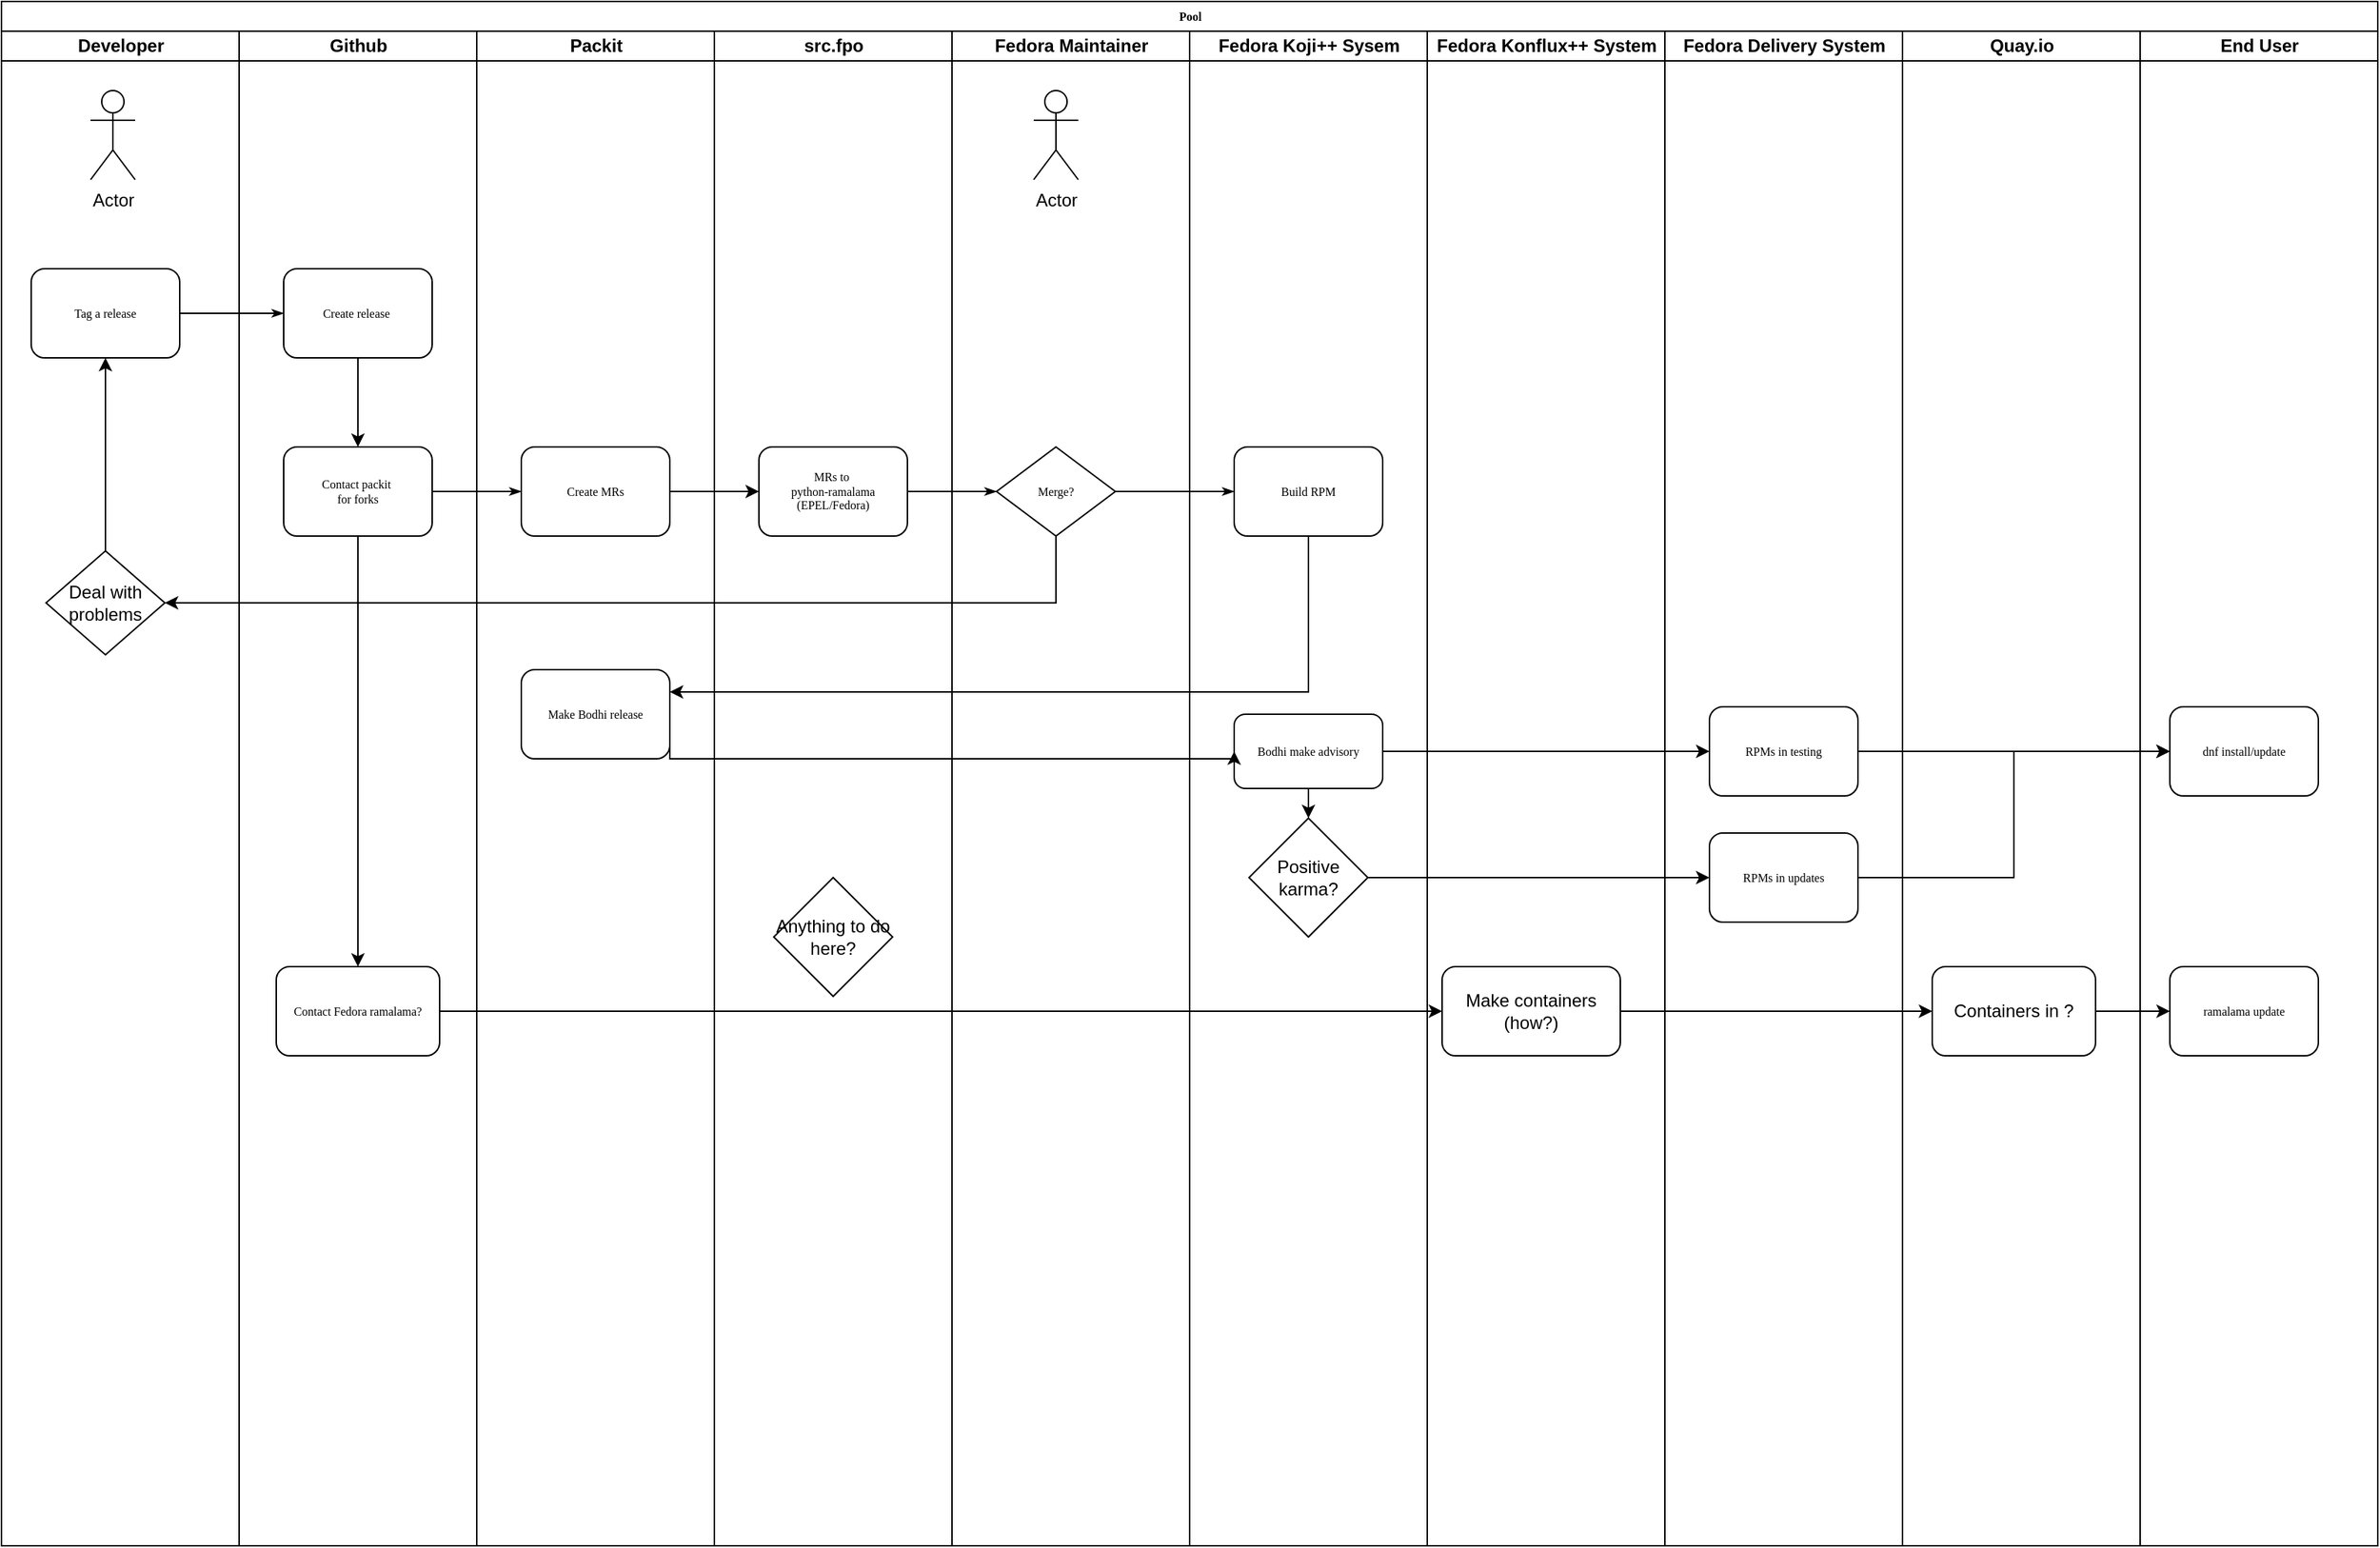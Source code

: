 <mxfile version="26.1.0">
  <diagram name="Page-1" id="74e2e168-ea6b-b213-b513-2b3c1d86103e">
    <mxGraphModel dx="1000" dy="613" grid="1" gridSize="10" guides="1" tooltips="1" connect="1" arrows="1" fold="1" page="1" pageScale="1" pageWidth="1100" pageHeight="850" background="none" math="0" shadow="0">
      <root>
        <mxCell id="0" />
        <mxCell id="1" parent="0" />
        <mxCell id="77e6c97f196da883-1" value="Pool" style="swimlane;html=1;childLayout=stackLayout;startSize=20;rounded=0;shadow=0;labelBackgroundColor=none;strokeWidth=1;fontFamily=Verdana;fontSize=8;align=center;" parent="1" vertex="1">
          <mxGeometry x="70" y="40" width="1600" height="1040" as="geometry" />
        </mxCell>
        <mxCell id="77e6c97f196da883-2" value="Developer" style="swimlane;html=1;startSize=20;" parent="77e6c97f196da883-1" vertex="1">
          <mxGeometry y="20" width="160" height="1020" as="geometry" />
        </mxCell>
        <mxCell id="77e6c97f196da883-8" value="Tag a release" style="rounded=1;whiteSpace=wrap;html=1;shadow=0;labelBackgroundColor=none;strokeWidth=1;fontFamily=Verdana;fontSize=8;align=center;" parent="77e6c97f196da883-2" vertex="1">
          <mxGeometry x="20" y="160" width="100" height="60" as="geometry" />
        </mxCell>
        <mxCell id="T4m-lKm9hitmyTdmc8eZ-14" style="edgeStyle=orthogonalEdgeStyle;rounded=0;orthogonalLoop=1;jettySize=auto;html=1;exitX=0.5;exitY=0;exitDx=0;exitDy=0;entryX=0.5;entryY=1;entryDx=0;entryDy=0;" edge="1" parent="77e6c97f196da883-2" source="T4m-lKm9hitmyTdmc8eZ-13" target="77e6c97f196da883-8">
          <mxGeometry relative="1" as="geometry" />
        </mxCell>
        <mxCell id="T4m-lKm9hitmyTdmc8eZ-13" value="Deal with problems" style="rhombus;whiteSpace=wrap;html=1;" vertex="1" parent="77e6c97f196da883-2">
          <mxGeometry x="30" y="350" width="80" height="70" as="geometry" />
        </mxCell>
        <mxCell id="T4m-lKm9hitmyTdmc8eZ-34" value="Actor" style="shape=umlActor;verticalLabelPosition=bottom;verticalAlign=top;html=1;outlineConnect=0;" vertex="1" parent="77e6c97f196da883-2">
          <mxGeometry x="60" y="40" width="30" height="60" as="geometry" />
        </mxCell>
        <mxCell id="77e6c97f196da883-26" style="edgeStyle=orthogonalEdgeStyle;rounded=1;html=1;labelBackgroundColor=none;startArrow=none;startFill=0;startSize=5;endArrow=classicThin;endFill=1;endSize=5;jettySize=auto;orthogonalLoop=1;strokeWidth=1;fontFamily=Verdana;fontSize=8" parent="77e6c97f196da883-1" source="77e6c97f196da883-8" target="77e6c97f196da883-11" edge="1">
          <mxGeometry relative="1" as="geometry" />
        </mxCell>
        <mxCell id="77e6c97f196da883-28" style="edgeStyle=orthogonalEdgeStyle;rounded=1;html=1;labelBackgroundColor=none;startArrow=none;startFill=0;startSize=5;endArrow=classicThin;endFill=1;endSize=5;jettySize=auto;orthogonalLoop=1;strokeWidth=1;fontFamily=Verdana;fontSize=8" parent="77e6c97f196da883-1" source="77e6c97f196da883-9" target="77e6c97f196da883-12" edge="1">
          <mxGeometry relative="1" as="geometry" />
        </mxCell>
        <mxCell id="77e6c97f196da883-3" value="Github" style="swimlane;html=1;startSize=20;" parent="77e6c97f196da883-1" vertex="1">
          <mxGeometry x="160" y="20" width="160" height="1020" as="geometry" />
        </mxCell>
        <mxCell id="T4m-lKm9hitmyTdmc8eZ-12" style="edgeStyle=orthogonalEdgeStyle;rounded=0;orthogonalLoop=1;jettySize=auto;html=1;exitX=0.5;exitY=1;exitDx=0;exitDy=0;entryX=0.5;entryY=0;entryDx=0;entryDy=0;" edge="1" parent="77e6c97f196da883-3" source="77e6c97f196da883-11" target="77e6c97f196da883-9">
          <mxGeometry relative="1" as="geometry" />
        </mxCell>
        <mxCell id="77e6c97f196da883-11" value="Create release&amp;nbsp;" style="rounded=1;whiteSpace=wrap;html=1;shadow=0;labelBackgroundColor=none;strokeWidth=1;fontFamily=Verdana;fontSize=8;align=center;" parent="77e6c97f196da883-3" vertex="1">
          <mxGeometry x="30" y="160" width="100" height="60" as="geometry" />
        </mxCell>
        <mxCell id="T4m-lKm9hitmyTdmc8eZ-26" style="edgeStyle=orthogonalEdgeStyle;rounded=0;orthogonalLoop=1;jettySize=auto;html=1;exitX=0.5;exitY=1;exitDx=0;exitDy=0;entryX=0.5;entryY=0;entryDx=0;entryDy=0;" edge="1" parent="77e6c97f196da883-3" source="77e6c97f196da883-9" target="77e6c97f196da883-24">
          <mxGeometry relative="1" as="geometry">
            <mxPoint x="80" y="620" as="targetPoint" />
          </mxGeometry>
        </mxCell>
        <mxCell id="77e6c97f196da883-9" value="Contact packit&amp;nbsp;&lt;div&gt;for forks&lt;/div&gt;" style="rounded=1;whiteSpace=wrap;html=1;shadow=0;labelBackgroundColor=none;strokeWidth=1;fontFamily=Verdana;fontSize=8;align=center;" parent="77e6c97f196da883-3" vertex="1">
          <mxGeometry x="30" y="280" width="100" height="60" as="geometry" />
        </mxCell>
        <mxCell id="77e6c97f196da883-24" value="Contact Fedora ramalama?" style="rounded=1;whiteSpace=wrap;html=1;shadow=0;labelBackgroundColor=none;strokeWidth=1;fontFamily=Verdana;fontSize=8;align=center;" parent="77e6c97f196da883-3" vertex="1">
          <mxGeometry x="25" y="630" width="110" height="60" as="geometry" />
        </mxCell>
        <mxCell id="77e6c97f196da883-4" value="Packit" style="swimlane;html=1;startSize=20;" parent="77e6c97f196da883-1" vertex="1">
          <mxGeometry x="320" y="20" width="160" height="1020" as="geometry" />
        </mxCell>
        <mxCell id="77e6c97f196da883-12" value="Create MRs" style="rounded=1;whiteSpace=wrap;html=1;shadow=0;labelBackgroundColor=none;strokeWidth=1;fontFamily=Verdana;fontSize=8;align=center;" parent="77e6c97f196da883-4" vertex="1">
          <mxGeometry x="30" y="280" width="100" height="60" as="geometry" />
        </mxCell>
        <mxCell id="77e6c97f196da883-18" value="Make Bodhi release" style="rounded=1;whiteSpace=wrap;html=1;shadow=0;labelBackgroundColor=none;strokeWidth=1;fontFamily=Verdana;fontSize=8;align=center;" parent="77e6c97f196da883-4" vertex="1">
          <mxGeometry x="30" y="430" width="100" height="60" as="geometry" />
        </mxCell>
        <mxCell id="77e6c97f196da883-5" value="src.fpo" style="swimlane;html=1;startSize=20;" parent="77e6c97f196da883-1" vertex="1">
          <mxGeometry x="480" y="20" width="160" height="1020" as="geometry" />
        </mxCell>
        <mxCell id="77e6c97f196da883-15" value="MRs to&amp;nbsp;&lt;div&gt;python-ramalama&lt;/div&gt;&lt;div&gt;(EPEL/Fedora)&lt;/div&gt;" style="rounded=1;whiteSpace=wrap;html=1;shadow=0;labelBackgroundColor=none;strokeWidth=1;fontFamily=Verdana;fontSize=8;align=center;" parent="77e6c97f196da883-5" vertex="1">
          <mxGeometry x="30" y="280" width="100" height="60" as="geometry" />
        </mxCell>
        <mxCell id="T4m-lKm9hitmyTdmc8eZ-35" value="Anything to do here?" style="rhombus;whiteSpace=wrap;html=1;" vertex="1" parent="77e6c97f196da883-5">
          <mxGeometry x="40" y="570" width="80" height="80" as="geometry" />
        </mxCell>
        <mxCell id="77e6c97f196da883-6" value="Fedora Maintainer" style="swimlane;html=1;startSize=20;" parent="77e6c97f196da883-1" vertex="1">
          <mxGeometry x="640" y="20" width="160" height="1020" as="geometry" />
        </mxCell>
        <mxCell id="77e6c97f196da883-16" value="Merge?" style="rhombus;whiteSpace=wrap;html=1;rounded=0;shadow=0;labelBackgroundColor=none;strokeWidth=1;fontFamily=Verdana;fontSize=8;align=center;" parent="77e6c97f196da883-6" vertex="1">
          <mxGeometry x="30" y="280" width="80" height="60" as="geometry" />
        </mxCell>
        <mxCell id="T4m-lKm9hitmyTdmc8eZ-33" value="Actor" style="shape=umlActor;verticalLabelPosition=bottom;verticalAlign=top;html=1;outlineConnect=0;" vertex="1" parent="77e6c97f196da883-6">
          <mxGeometry x="55" y="40" width="30" height="60" as="geometry" />
        </mxCell>
        <mxCell id="77e6c97f196da883-7" value="Fedora Koji++ Sysem" style="swimlane;html=1;startSize=20;" parent="77e6c97f196da883-1" vertex="1">
          <mxGeometry x="800" y="20" width="160" height="1020" as="geometry" />
        </mxCell>
        <mxCell id="77e6c97f196da883-17" value="Build RPM" style="rounded=1;whiteSpace=wrap;html=1;shadow=0;labelBackgroundColor=none;strokeWidth=1;fontFamily=Verdana;fontSize=8;align=center;" parent="77e6c97f196da883-7" vertex="1">
          <mxGeometry x="30" y="280" width="100" height="60" as="geometry" />
        </mxCell>
        <mxCell id="T4m-lKm9hitmyTdmc8eZ-23" style="edgeStyle=orthogonalEdgeStyle;rounded=0;orthogonalLoop=1;jettySize=auto;html=1;exitX=0.5;exitY=1;exitDx=0;exitDy=0;entryX=0.5;entryY=0;entryDx=0;entryDy=0;" edge="1" parent="77e6c97f196da883-7" source="T4m-lKm9hitmyTdmc8eZ-3" target="T4m-lKm9hitmyTdmc8eZ-22">
          <mxGeometry relative="1" as="geometry" />
        </mxCell>
        <mxCell id="T4m-lKm9hitmyTdmc8eZ-3" value="Bodhi make advisory" style="rounded=1;whiteSpace=wrap;html=1;shadow=0;labelBackgroundColor=none;strokeWidth=1;fontFamily=Verdana;fontSize=8;align=center;" vertex="1" parent="77e6c97f196da883-7">
          <mxGeometry x="30" y="460" width="100" height="50" as="geometry" />
        </mxCell>
        <mxCell id="T4m-lKm9hitmyTdmc8eZ-22" value="Positive karma?" style="rhombus;whiteSpace=wrap;html=1;" vertex="1" parent="77e6c97f196da883-7">
          <mxGeometry x="40" y="530" width="80" height="80" as="geometry" />
        </mxCell>
        <mxCell id="T4m-lKm9hitmyTdmc8eZ-1" style="edgeStyle=orthogonalEdgeStyle;rounded=0;orthogonalLoop=1;jettySize=auto;html=1;exitX=1;exitY=0.5;exitDx=0;exitDy=0;entryX=0;entryY=0.5;entryDx=0;entryDy=0;" edge="1" parent="77e6c97f196da883-1" source="77e6c97f196da883-12" target="77e6c97f196da883-15">
          <mxGeometry relative="1" as="geometry" />
        </mxCell>
        <mxCell id="77e6c97f196da883-34" style="edgeStyle=orthogonalEdgeStyle;rounded=1;html=1;labelBackgroundColor=none;startArrow=none;startFill=0;startSize=5;endArrow=classicThin;endFill=1;endSize=5;jettySize=auto;orthogonalLoop=1;strokeColor=#000000;strokeWidth=1;fontFamily=Verdana;fontSize=8;fontColor=#000000;" parent="77e6c97f196da883-1" source="77e6c97f196da883-15" target="77e6c97f196da883-16" edge="1">
          <mxGeometry relative="1" as="geometry" />
        </mxCell>
        <mxCell id="77e6c97f196da883-35" style="edgeStyle=orthogonalEdgeStyle;rounded=1;html=1;labelBackgroundColor=none;startArrow=none;startFill=0;startSize=5;endArrow=classicThin;endFill=1;endSize=5;jettySize=auto;orthogonalLoop=1;strokeWidth=1;fontFamily=Verdana;fontSize=8" parent="77e6c97f196da883-1" source="77e6c97f196da883-16" target="77e6c97f196da883-17" edge="1">
          <mxGeometry relative="1" as="geometry" />
        </mxCell>
        <mxCell id="T4m-lKm9hitmyTdmc8eZ-16" style="edgeStyle=orthogonalEdgeStyle;rounded=0;orthogonalLoop=1;jettySize=auto;html=1;exitX=0.5;exitY=1;exitDx=0;exitDy=0;entryX=1;entryY=0.5;entryDx=0;entryDy=0;" edge="1" parent="77e6c97f196da883-1" source="77e6c97f196da883-16" target="T4m-lKm9hitmyTdmc8eZ-13">
          <mxGeometry relative="1" as="geometry" />
        </mxCell>
        <mxCell id="T4m-lKm9hitmyTdmc8eZ-17" style="edgeStyle=orthogonalEdgeStyle;rounded=0;orthogonalLoop=1;jettySize=auto;html=1;exitX=0.5;exitY=1;exitDx=0;exitDy=0;entryX=1;entryY=0.25;entryDx=0;entryDy=0;" edge="1" parent="77e6c97f196da883-1" source="77e6c97f196da883-17" target="77e6c97f196da883-18">
          <mxGeometry relative="1" as="geometry" />
        </mxCell>
        <mxCell id="T4m-lKm9hitmyTdmc8eZ-19" style="edgeStyle=orthogonalEdgeStyle;rounded=0;orthogonalLoop=1;jettySize=auto;html=1;exitX=1;exitY=0.5;exitDx=0;exitDy=0;entryX=0;entryY=0.5;entryDx=0;entryDy=0;" edge="1" parent="77e6c97f196da883-1" source="77e6c97f196da883-18" target="T4m-lKm9hitmyTdmc8eZ-3">
          <mxGeometry relative="1" as="geometry">
            <Array as="points">
              <mxPoint x="450" y="510" />
            </Array>
          </mxGeometry>
        </mxCell>
        <mxCell id="T4m-lKm9hitmyTdmc8eZ-2" value="Fedora Konflux++ System" style="swimlane;html=1;startSize=20;" vertex="1" parent="1">
          <mxGeometry x="1030" y="60" width="160" height="1020" as="geometry" />
        </mxCell>
        <mxCell id="T4m-lKm9hitmyTdmc8eZ-4" value="Fedora Delivery System" style="swimlane;html=1;startSize=20;" vertex="1" parent="1">
          <mxGeometry x="1190" y="60" width="160" height="1020" as="geometry" />
        </mxCell>
        <mxCell id="T4m-lKm9hitmyTdmc8eZ-5" value="RPMs in updates" style="rounded=1;whiteSpace=wrap;html=1;shadow=0;labelBackgroundColor=none;strokeWidth=1;fontFamily=Verdana;fontSize=8;align=center;" vertex="1" parent="T4m-lKm9hitmyTdmc8eZ-4">
          <mxGeometry x="30" y="540" width="100" height="60" as="geometry" />
        </mxCell>
        <mxCell id="77e6c97f196da883-21" value="RPMs in testing" style="rounded=1;whiteSpace=wrap;html=1;shadow=0;labelBackgroundColor=none;strokeWidth=1;fontFamily=Verdana;fontSize=8;align=center;" parent="T4m-lKm9hitmyTdmc8eZ-4" vertex="1">
          <mxGeometry x="30" y="455" width="100" height="60" as="geometry" />
        </mxCell>
        <mxCell id="T4m-lKm9hitmyTdmc8eZ-6" value="Quay.io" style="swimlane;html=1;startSize=20;" vertex="1" parent="1">
          <mxGeometry x="1350" y="60" width="160" height="1020" as="geometry" />
        </mxCell>
        <mxCell id="T4m-lKm9hitmyTdmc8eZ-29" value="Containers in ?" style="rounded=1;whiteSpace=wrap;html=1;" vertex="1" parent="T4m-lKm9hitmyTdmc8eZ-6">
          <mxGeometry x="20" y="630" width="110" height="60" as="geometry" />
        </mxCell>
        <mxCell id="T4m-lKm9hitmyTdmc8eZ-8" value="End User" style="swimlane;html=1;startSize=20;" vertex="1" parent="1">
          <mxGeometry x="1510" y="60" width="160" height="1020" as="geometry" />
        </mxCell>
        <mxCell id="T4m-lKm9hitmyTdmc8eZ-9" value="dnf install/update" style="rounded=1;whiteSpace=wrap;html=1;shadow=0;labelBackgroundColor=none;strokeWidth=1;fontFamily=Verdana;fontSize=8;align=center;" vertex="1" parent="T4m-lKm9hitmyTdmc8eZ-8">
          <mxGeometry x="20" y="455" width="100" height="60" as="geometry" />
        </mxCell>
        <mxCell id="T4m-lKm9hitmyTdmc8eZ-7" value="ramalama update" style="rounded=1;whiteSpace=wrap;html=1;shadow=0;labelBackgroundColor=none;strokeWidth=1;fontFamily=Verdana;fontSize=8;align=center;" vertex="1" parent="T4m-lKm9hitmyTdmc8eZ-8">
          <mxGeometry x="20" y="630" width="100" height="60" as="geometry" />
        </mxCell>
        <mxCell id="T4m-lKm9hitmyTdmc8eZ-18" style="edgeStyle=orthogonalEdgeStyle;rounded=0;orthogonalLoop=1;jettySize=auto;html=1;exitX=1;exitY=0.5;exitDx=0;exitDy=0;" edge="1" parent="1" source="77e6c97f196da883-21" target="T4m-lKm9hitmyTdmc8eZ-9">
          <mxGeometry relative="1" as="geometry" />
        </mxCell>
        <mxCell id="T4m-lKm9hitmyTdmc8eZ-20" style="edgeStyle=orthogonalEdgeStyle;rounded=0;orthogonalLoop=1;jettySize=auto;html=1;exitX=1;exitY=0.5;exitDx=0;exitDy=0;entryX=0;entryY=0.5;entryDx=0;entryDy=0;" edge="1" parent="1" source="T4m-lKm9hitmyTdmc8eZ-3" target="77e6c97f196da883-21">
          <mxGeometry relative="1" as="geometry" />
        </mxCell>
        <mxCell id="T4m-lKm9hitmyTdmc8eZ-24" style="edgeStyle=orthogonalEdgeStyle;rounded=0;orthogonalLoop=1;jettySize=auto;html=1;exitX=1;exitY=0.5;exitDx=0;exitDy=0;entryX=0;entryY=0.5;entryDx=0;entryDy=0;" edge="1" parent="1" source="T4m-lKm9hitmyTdmc8eZ-22" target="T4m-lKm9hitmyTdmc8eZ-5">
          <mxGeometry relative="1" as="geometry" />
        </mxCell>
        <mxCell id="T4m-lKm9hitmyTdmc8eZ-25" style="edgeStyle=orthogonalEdgeStyle;rounded=0;orthogonalLoop=1;jettySize=auto;html=1;exitX=1;exitY=0.5;exitDx=0;exitDy=0;entryX=0;entryY=0.5;entryDx=0;entryDy=0;" edge="1" parent="1" source="T4m-lKm9hitmyTdmc8eZ-5" target="T4m-lKm9hitmyTdmc8eZ-9">
          <mxGeometry relative="1" as="geometry" />
        </mxCell>
        <mxCell id="T4m-lKm9hitmyTdmc8eZ-30" style="edgeStyle=orthogonalEdgeStyle;rounded=0;orthogonalLoop=1;jettySize=auto;html=1;exitX=1;exitY=0.5;exitDx=0;exitDy=0;entryX=0;entryY=0.5;entryDx=0;entryDy=0;" edge="1" parent="1" source="T4m-lKm9hitmyTdmc8eZ-27" target="T4m-lKm9hitmyTdmc8eZ-29">
          <mxGeometry relative="1" as="geometry" />
        </mxCell>
        <mxCell id="T4m-lKm9hitmyTdmc8eZ-27" value="Make containers&lt;div&gt;(how?)&lt;/div&gt;" style="rounded=1;whiteSpace=wrap;html=1;" vertex="1" parent="1">
          <mxGeometry x="1040" y="690" width="120" height="60" as="geometry" />
        </mxCell>
        <mxCell id="T4m-lKm9hitmyTdmc8eZ-31" style="edgeStyle=orthogonalEdgeStyle;rounded=0;orthogonalLoop=1;jettySize=auto;html=1;exitX=1;exitY=0.5;exitDx=0;exitDy=0;entryX=0;entryY=0.5;entryDx=0;entryDy=0;" edge="1" parent="1" source="T4m-lKm9hitmyTdmc8eZ-29" target="T4m-lKm9hitmyTdmc8eZ-7">
          <mxGeometry relative="1" as="geometry" />
        </mxCell>
        <mxCell id="T4m-lKm9hitmyTdmc8eZ-32" style="edgeStyle=orthogonalEdgeStyle;rounded=0;orthogonalLoop=1;jettySize=auto;html=1;exitX=1;exitY=0.5;exitDx=0;exitDy=0;entryX=0;entryY=0.5;entryDx=0;entryDy=0;" edge="1" parent="1" source="77e6c97f196da883-24" target="T4m-lKm9hitmyTdmc8eZ-27">
          <mxGeometry relative="1" as="geometry" />
        </mxCell>
      </root>
    </mxGraphModel>
  </diagram>
</mxfile>
